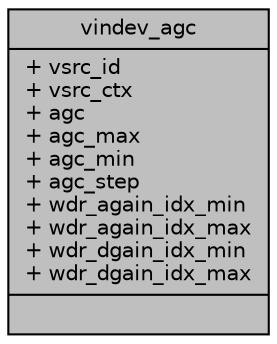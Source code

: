 digraph "vindev_agc"
{
 // INTERACTIVE_SVG=YES
 // LATEX_PDF_SIZE
  bgcolor="transparent";
  edge [fontname="Helvetica",fontsize="10",labelfontname="Helvetica",labelfontsize="10"];
  node [fontname="Helvetica",fontsize="10",shape=record];
  Node1 [label="{vindev_agc\n|+ vsrc_id\l+ vsrc_ctx\l+ agc\l+ agc_max\l+ agc_min\l+ agc_step\l+ wdr_again_idx_min\l+ wdr_again_idx_max\l+ wdr_dgain_idx_min\l+ wdr_dgain_idx_max\l|}",height=0.2,width=0.4,color="black", fillcolor="grey75", style="filled", fontcolor="black",tooltip=" "];
}
